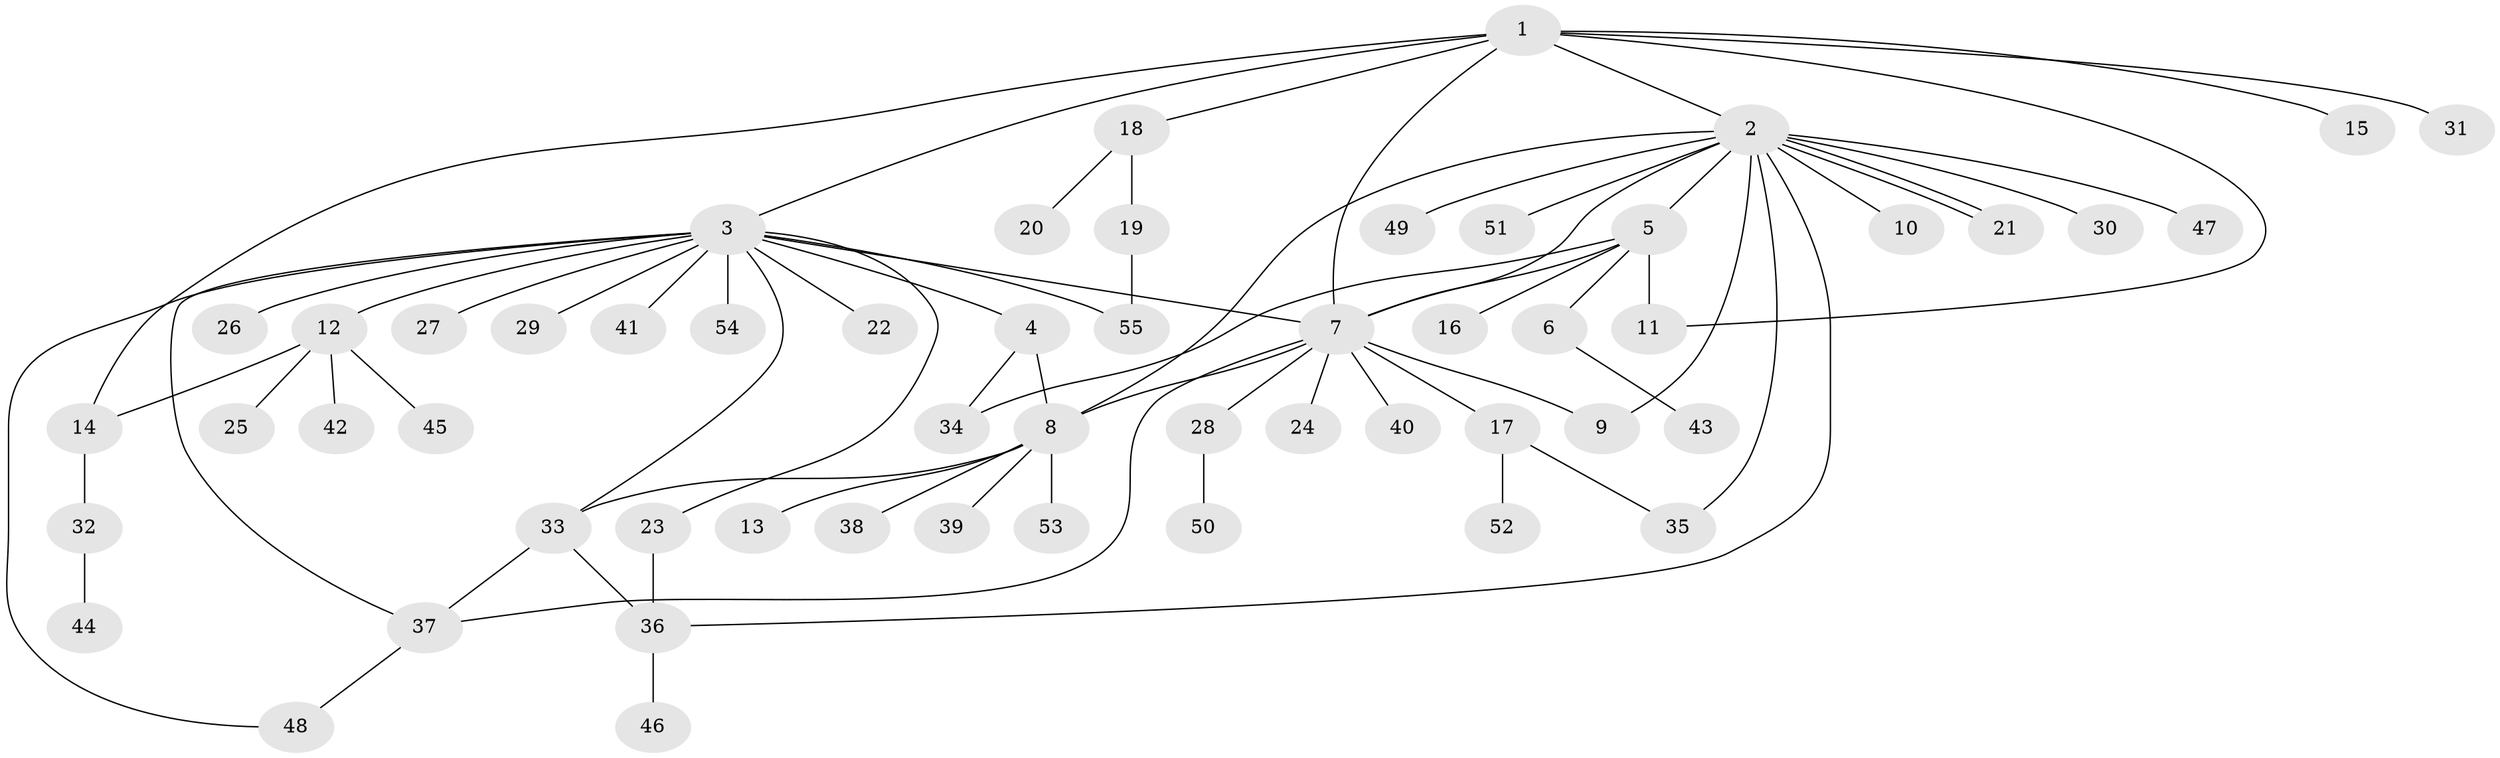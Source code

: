 // Generated by graph-tools (version 1.1) at 2025/47/03/09/25 04:47:45]
// undirected, 55 vertices, 72 edges
graph export_dot {
graph [start="1"]
  node [color=gray90,style=filled];
  1;
  2;
  3;
  4;
  5;
  6;
  7;
  8;
  9;
  10;
  11;
  12;
  13;
  14;
  15;
  16;
  17;
  18;
  19;
  20;
  21;
  22;
  23;
  24;
  25;
  26;
  27;
  28;
  29;
  30;
  31;
  32;
  33;
  34;
  35;
  36;
  37;
  38;
  39;
  40;
  41;
  42;
  43;
  44;
  45;
  46;
  47;
  48;
  49;
  50;
  51;
  52;
  53;
  54;
  55;
  1 -- 2;
  1 -- 3;
  1 -- 7;
  1 -- 11;
  1 -- 14;
  1 -- 15;
  1 -- 18;
  1 -- 31;
  2 -- 5;
  2 -- 7;
  2 -- 8;
  2 -- 9;
  2 -- 10;
  2 -- 21;
  2 -- 21;
  2 -- 30;
  2 -- 35;
  2 -- 36;
  2 -- 47;
  2 -- 49;
  2 -- 51;
  3 -- 4;
  3 -- 7;
  3 -- 12;
  3 -- 22;
  3 -- 23;
  3 -- 26;
  3 -- 27;
  3 -- 29;
  3 -- 33;
  3 -- 37;
  3 -- 41;
  3 -- 48;
  3 -- 54;
  3 -- 55;
  4 -- 8;
  4 -- 34;
  5 -- 6;
  5 -- 7;
  5 -- 11;
  5 -- 16;
  5 -- 34;
  6 -- 43;
  7 -- 8;
  7 -- 9;
  7 -- 17;
  7 -- 24;
  7 -- 28;
  7 -- 37;
  7 -- 40;
  8 -- 13;
  8 -- 33;
  8 -- 38;
  8 -- 39;
  8 -- 53;
  12 -- 14;
  12 -- 25;
  12 -- 42;
  12 -- 45;
  14 -- 32;
  17 -- 35;
  17 -- 52;
  18 -- 19;
  18 -- 20;
  19 -- 55;
  23 -- 36;
  28 -- 50;
  32 -- 44;
  33 -- 36;
  33 -- 37;
  36 -- 46;
  37 -- 48;
}
